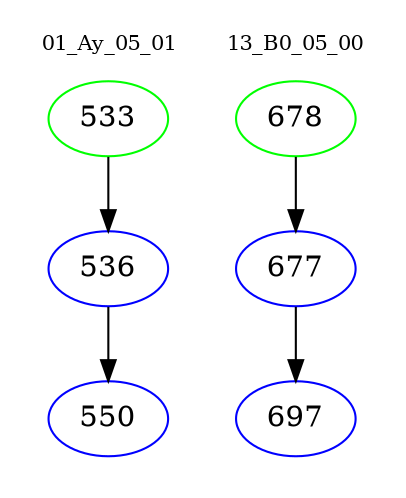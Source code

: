 digraph{
subgraph cluster_0 {
color = white
label = "01_Ay_05_01";
fontsize=10;
T0_533 [label="533", color="green"]
T0_533 -> T0_536 [color="black"]
T0_536 [label="536", color="blue"]
T0_536 -> T0_550 [color="black"]
T0_550 [label="550", color="blue"]
}
subgraph cluster_1 {
color = white
label = "13_B0_05_00";
fontsize=10;
T1_678 [label="678", color="green"]
T1_678 -> T1_677 [color="black"]
T1_677 [label="677", color="blue"]
T1_677 -> T1_697 [color="black"]
T1_697 [label="697", color="blue"]
}
}
